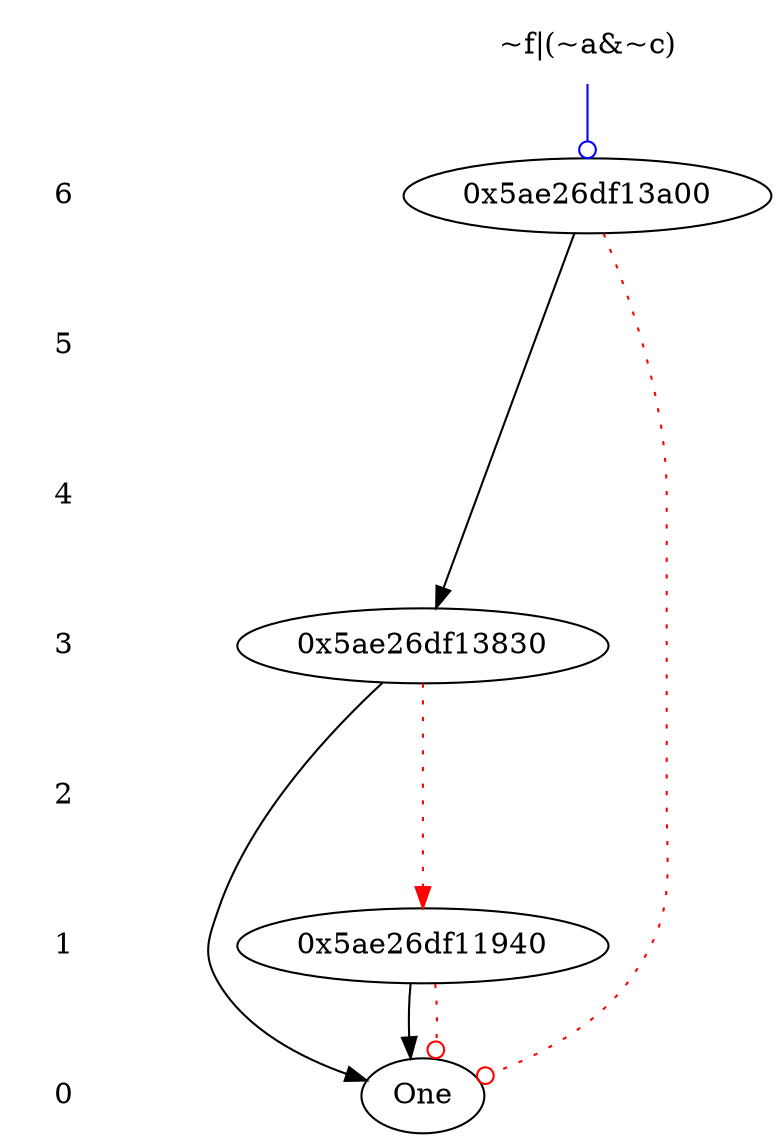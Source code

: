 digraph {
   node [shape = plaintext];
   6 -> 5 -> 4 -> 3 -> 2 -> 1 -> 0 [style = invis];
   { rank = source; "~f|(~a&~c)"; }
   node [shape = ellipse];
   "~f|(~a&~c)" -> "0x5ae26df13a00" [color = blue] [arrowhead = odot]
   { rank = same; 6; "0x5ae26df13a00"; }
   "0x5ae26df13a00" -> "0x5ae26df13830";
   "0x5ae26df13a00" -> "One"[style = dotted ] [color=red] [arrowhead=odot]
   { rank = same; 3; "0x5ae26df13830"; }
   "0x5ae26df13830" -> "One";
   "0x5ae26df13830" -> "0x5ae26df11940"[style = dotted ] [color=red];
   { rank = same; 1; "0x5ae26df11940"; }
   "0x5ae26df11940" -> "One";
   "0x5ae26df11940" -> "One"[style = dotted ] [color=red] [arrowhead=odot]
   { rank = same; 0; "One"; }
}
